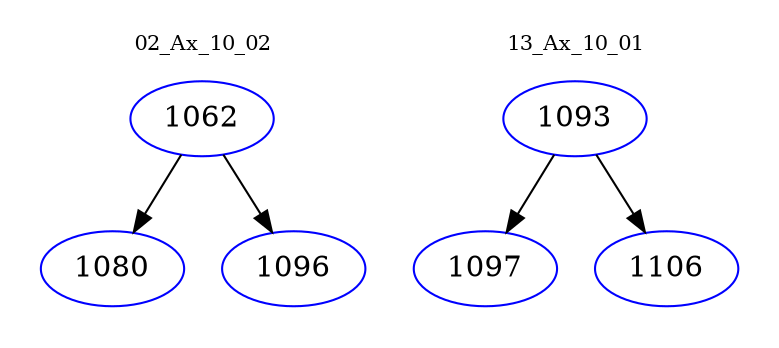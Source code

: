 digraph{
subgraph cluster_0 {
color = white
label = "02_Ax_10_02";
fontsize=10;
T0_1062 [label="1062", color="blue"]
T0_1062 -> T0_1080 [color="black"]
T0_1080 [label="1080", color="blue"]
T0_1062 -> T0_1096 [color="black"]
T0_1096 [label="1096", color="blue"]
}
subgraph cluster_1 {
color = white
label = "13_Ax_10_01";
fontsize=10;
T1_1093 [label="1093", color="blue"]
T1_1093 -> T1_1097 [color="black"]
T1_1097 [label="1097", color="blue"]
T1_1093 -> T1_1106 [color="black"]
T1_1106 [label="1106", color="blue"]
}
}
